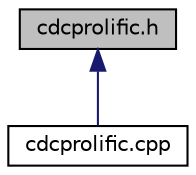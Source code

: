 digraph "cdcprolific.h"
{
  edge [fontname="Helvetica",fontsize="10",labelfontname="Helvetica",labelfontsize="10"];
  node [fontname="Helvetica",fontsize="10",shape=record];
  Node1 [label="cdcprolific.h",height=0.2,width=0.4,color="black", fillcolor="grey75", style="filled" fontcolor="black"];
  Node1 -> Node2 [dir="back",color="midnightblue",fontsize="10",style="solid",fontname="Helvetica"];
  Node2 [label="cdcprolific.cpp",height=0.2,width=0.4,color="black", fillcolor="white", style="filled",URL="$cdcprolific_8cpp.html"];
}

